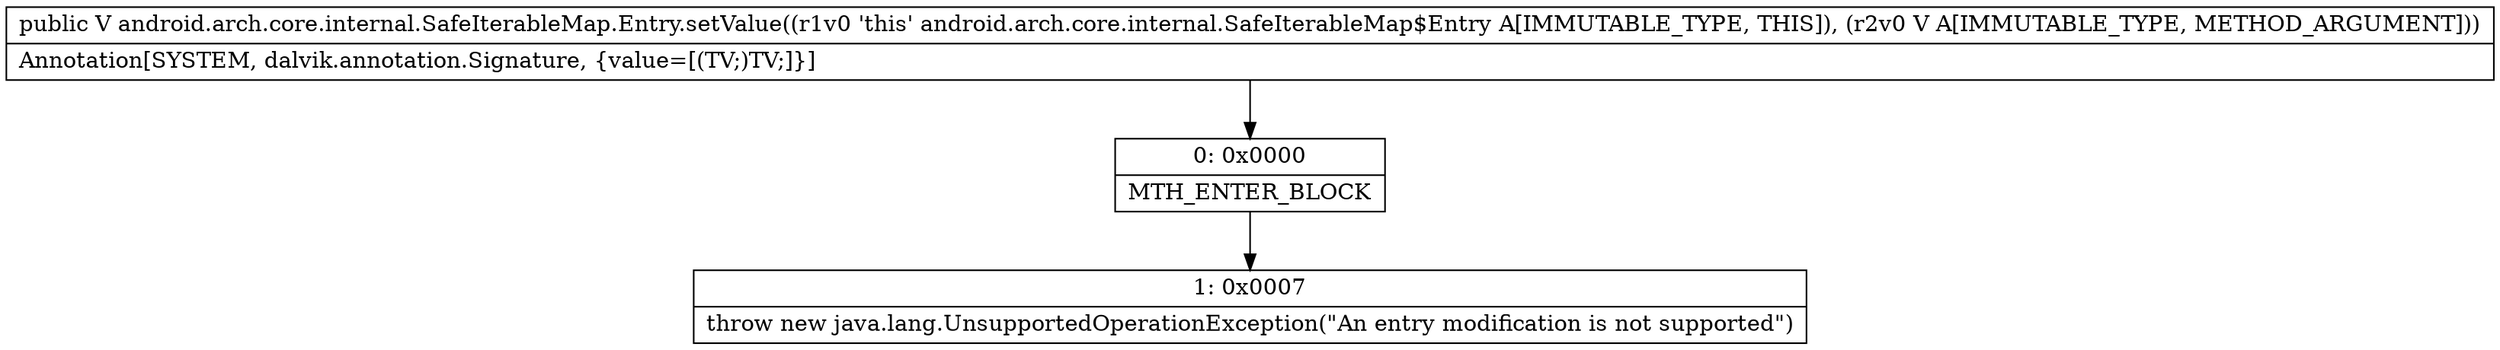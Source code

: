 digraph "CFG forandroid.arch.core.internal.SafeIterableMap.Entry.setValue(Ljava\/lang\/Object;)Ljava\/lang\/Object;" {
Node_0 [shape=record,label="{0\:\ 0x0000|MTH_ENTER_BLOCK\l}"];
Node_1 [shape=record,label="{1\:\ 0x0007|throw new java.lang.UnsupportedOperationException(\"An entry modification is not supported\")\l}"];
MethodNode[shape=record,label="{public V android.arch.core.internal.SafeIterableMap.Entry.setValue((r1v0 'this' android.arch.core.internal.SafeIterableMap$Entry A[IMMUTABLE_TYPE, THIS]), (r2v0 V A[IMMUTABLE_TYPE, METHOD_ARGUMENT]))  | Annotation[SYSTEM, dalvik.annotation.Signature, \{value=[(TV;)TV;]\}]\l}"];
MethodNode -> Node_0;
Node_0 -> Node_1;
}

